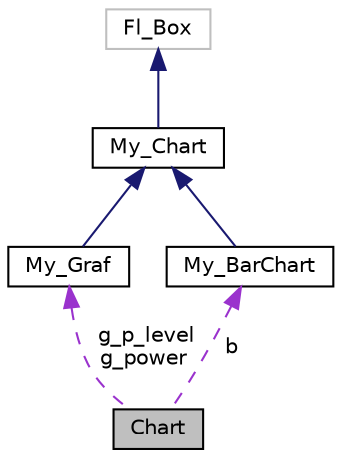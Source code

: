 digraph "Chart"
{
 // LATEX_PDF_SIZE
  edge [fontname="Helvetica",fontsize="10",labelfontname="Helvetica",labelfontsize="10"];
  node [fontname="Helvetica",fontsize="10",shape=record];
  Node1 [label="Chart",height=0.2,width=0.4,color="black", fillcolor="grey75", style="filled", fontcolor="black",tooltip=" "];
  Node2 -> Node1 [dir="back",color="darkorchid3",fontsize="10",style="dashed",label=" g_p_level\ng_power" ,fontname="Helvetica"];
  Node2 [label="My_Graf",height=0.2,width=0.4,color="black", fillcolor="white", style="filled",URL="$classMy__Graf.html",tooltip=" "];
  Node3 -> Node2 [dir="back",color="midnightblue",fontsize="10",style="solid",fontname="Helvetica"];
  Node3 [label="My_Chart",height=0.2,width=0.4,color="black", fillcolor="white", style="filled",URL="$classMy__Chart.html",tooltip=" "];
  Node4 -> Node3 [dir="back",color="midnightblue",fontsize="10",style="solid",fontname="Helvetica"];
  Node4 [label="Fl_Box",height=0.2,width=0.4,color="grey75", fillcolor="white", style="filled",tooltip=" "];
  Node5 -> Node1 [dir="back",color="darkorchid3",fontsize="10",style="dashed",label=" b" ,fontname="Helvetica"];
  Node5 [label="My_BarChart",height=0.2,width=0.4,color="black", fillcolor="white", style="filled",URL="$classMy__BarChart.html",tooltip=" "];
  Node3 -> Node5 [dir="back",color="midnightblue",fontsize="10",style="solid",fontname="Helvetica"];
}
